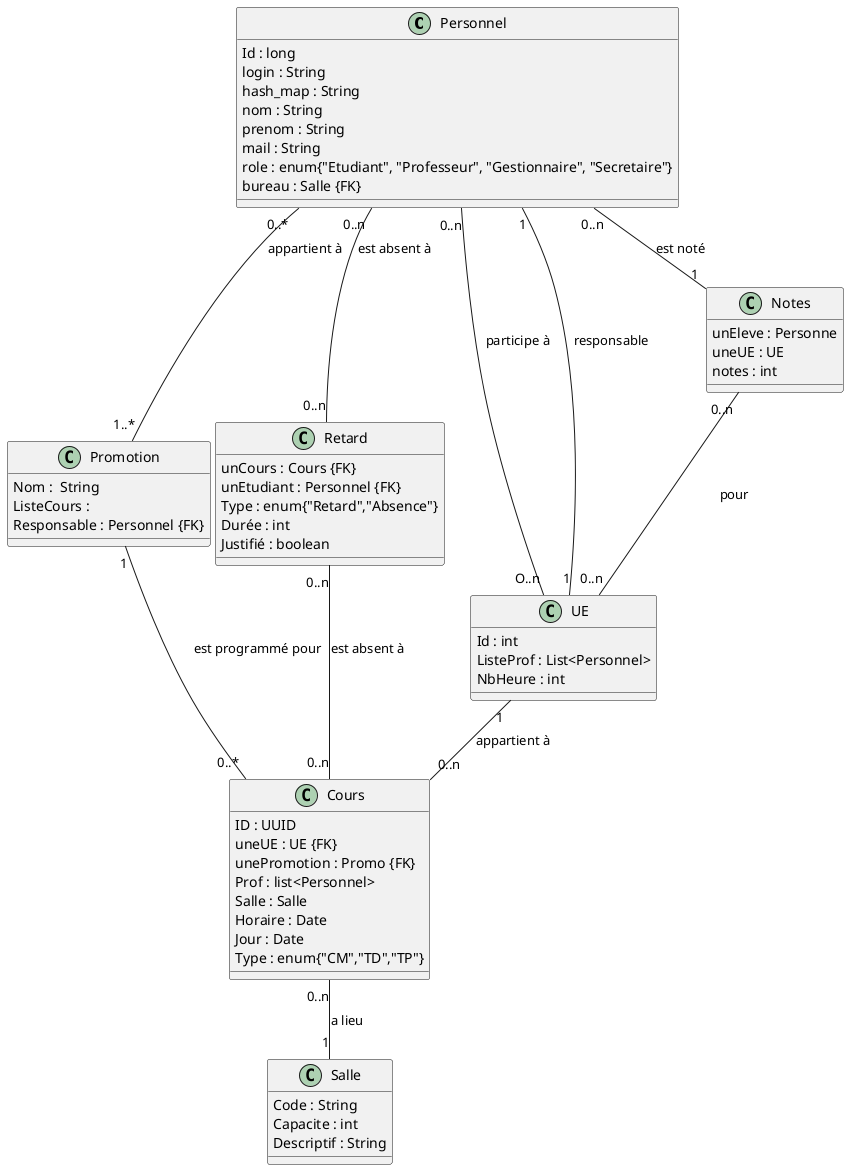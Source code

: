 @startuml
class Personnel {
   Id : long
   login : String
   hash_map : String
   nom : String
   prenom : String
   mail : String
   role : enum{"Etudiant", "Professeur", "Gestionnaire", "Secretaire"}
   bureau : Salle {FK}
}

class Promotion {
   Nom :  String 
   ListeCours : 
   Responsable : Personnel {FK}
}

class Retard {
   unCours : Cours {FK}
   unEtudiant : Personnel {FK}
   Type : enum{"Retard","Absence"}
   Durée : int
   Justifié : boolean 
}

class UE {
   Id : int
   ListeProf : List<Personnel>
   NbHeure : int
}

class Cours {
   ID : UUID
   uneUE : UE {FK}
   unePromotion : Promo {FK}
   Prof : list<Personnel>
   Salle : Salle
   Horaire : Date
   Jour : Date
   Type : enum{"CM","TD","TP"}
}

class Salle {
   Code : String
   Capacite : int
   Descriptif : String
}

class Notes {
   unEleve : Personne
   uneUE : UE
   notes : int 
}


Personnel "0..*" -- "1..*" Promotion : appartient à
Promotion "1" -- "0..*" Cours : est programmé pour
Cours "0..n" -- "1" Salle : a lieu
UE "1" -- "0..n" Cours : appartient à
Personnel "0..n" -- "O..n" UE : participe à
Personnel "1" -- "1" UE : responsable
Personnel "0..n" -- "1" Notes : est noté
Notes "0..n" -- "0..n" UE : pour  
Personnel "0..n" -- "0..n" Retard : est absent à
Retard "0..n" -- "0..n" Cours : est absent à

@enduml
